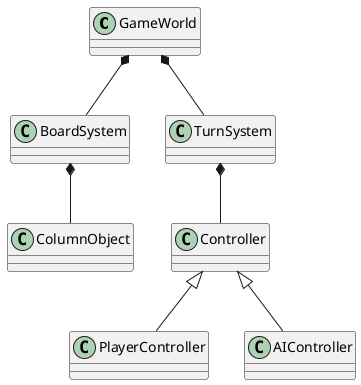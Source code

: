 @startuml

GameWorld *-- BoardSystem
GameWorld *-- TurnSystem
BoardSystem *-- ColumnObject
TurnSystem *-- Controller
Controller <|-- PlayerController
Controller <|-- AIController

@enduml
